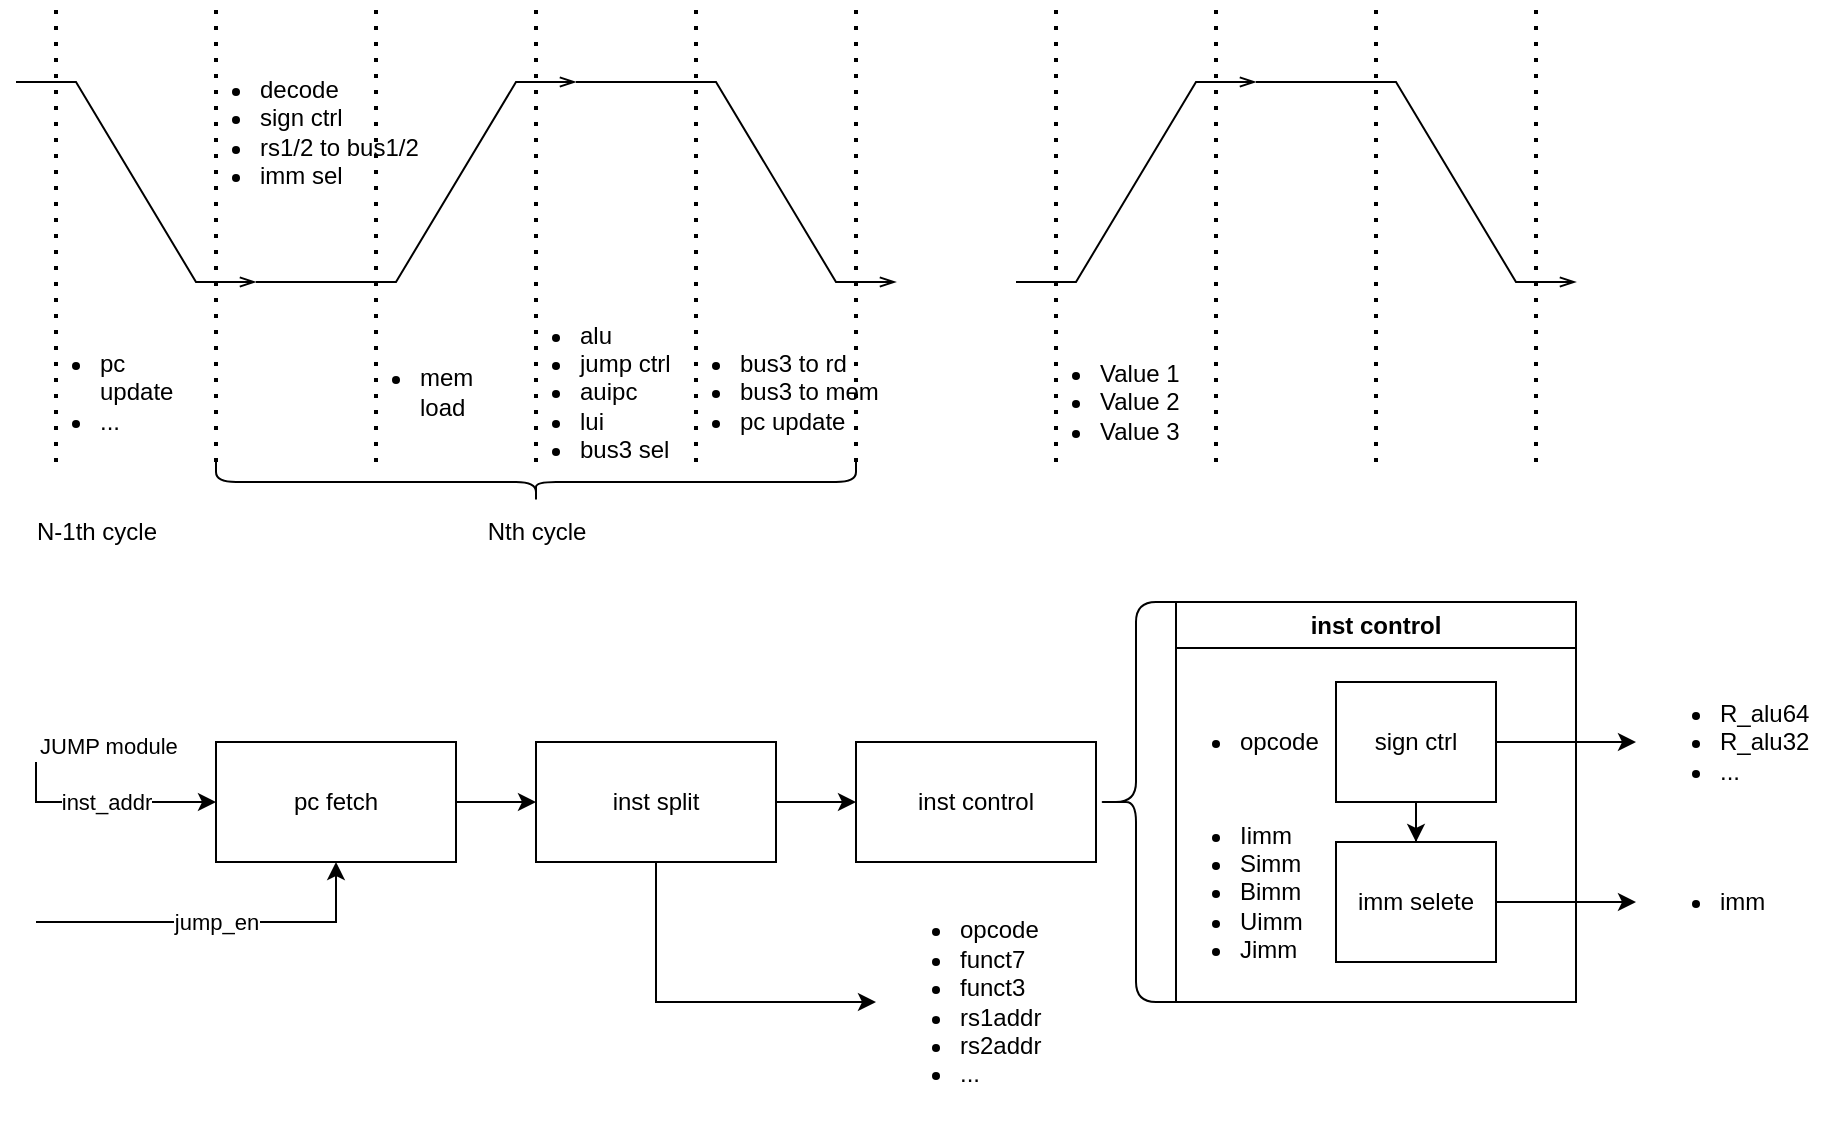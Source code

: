 <mxfile version="21.6.2" type="github" pages="3">
  <diagram name="all" id="90a13364-a465-7bf4-72fc-28e22215d7a0">
    <mxGraphModel dx="1434" dy="732" grid="1" gridSize="10" guides="1" tooltips="1" connect="1" arrows="1" fold="1" page="1" pageScale="1.5" pageWidth="1169" pageHeight="826" background="none" math="0" shadow="0">
      <root>
        <mxCell id="0" style=";html=1;" />
        <mxCell id="1" style=";html=1;" parent="0" />
        <mxCell id="IBjGQl41Eb35qvI7iTFf-52" value="" style="group" parent="1" vertex="1" connectable="0">
          <mxGeometry x="30" y="320" width="900" height="260" as="geometry" />
        </mxCell>
        <mxCell id="IBjGQl41Eb35qvI7iTFf-2" value="pc fetch" style="rounded=0;whiteSpace=wrap;html=1;" parent="IBjGQl41Eb35qvI7iTFf-52" vertex="1">
          <mxGeometry x="90" y="70" width="120" height="60" as="geometry" />
        </mxCell>
        <mxCell id="IBjGQl41Eb35qvI7iTFf-3" value="inst split" style="rounded=0;whiteSpace=wrap;html=1;" parent="IBjGQl41Eb35qvI7iTFf-52" vertex="1">
          <mxGeometry x="250" y="70" width="120" height="60" as="geometry" />
        </mxCell>
        <mxCell id="IBjGQl41Eb35qvI7iTFf-5" style="edgeStyle=orthogonalEdgeStyle;rounded=0;orthogonalLoop=1;jettySize=auto;html=1;exitX=1;exitY=0.5;exitDx=0;exitDy=0;entryX=0;entryY=0.5;entryDx=0;entryDy=0;" parent="IBjGQl41Eb35qvI7iTFf-52" source="IBjGQl41Eb35qvI7iTFf-2" target="IBjGQl41Eb35qvI7iTFf-3" edge="1">
          <mxGeometry relative="1" as="geometry" />
        </mxCell>
        <mxCell id="IBjGQl41Eb35qvI7iTFf-4" value="inst control" style="rounded=0;whiteSpace=wrap;html=1;" parent="IBjGQl41Eb35qvI7iTFf-52" vertex="1">
          <mxGeometry x="410" y="70" width="120" height="60" as="geometry" />
        </mxCell>
        <mxCell id="IBjGQl41Eb35qvI7iTFf-6" style="edgeStyle=orthogonalEdgeStyle;rounded=0;orthogonalLoop=1;jettySize=auto;html=1;exitX=1;exitY=0.5;exitDx=0;exitDy=0;entryX=0;entryY=0.5;entryDx=0;entryDy=0;" parent="IBjGQl41Eb35qvI7iTFf-52" source="IBjGQl41Eb35qvI7iTFf-3" target="IBjGQl41Eb35qvI7iTFf-4" edge="1">
          <mxGeometry relative="1" as="geometry" />
        </mxCell>
        <mxCell id="IBjGQl41Eb35qvI7iTFf-8" value="inst control" style="swimlane;whiteSpace=wrap;html=1;" parent="IBjGQl41Eb35qvI7iTFf-52" vertex="1">
          <mxGeometry x="570" width="200" height="200" as="geometry" />
        </mxCell>
        <mxCell id="IBjGQl41Eb35qvI7iTFf-18" style="edgeStyle=orthogonalEdgeStyle;rounded=0;orthogonalLoop=1;jettySize=auto;html=1;exitX=0.5;exitY=1;exitDx=0;exitDy=0;" parent="IBjGQl41Eb35qvI7iTFf-8" source="IBjGQl41Eb35qvI7iTFf-10" target="IBjGQl41Eb35qvI7iTFf-11" edge="1">
          <mxGeometry relative="1" as="geometry" />
        </mxCell>
        <mxCell id="IBjGQl41Eb35qvI7iTFf-10" value="sign ctrl" style="rounded=0;whiteSpace=wrap;html=1;" parent="IBjGQl41Eb35qvI7iTFf-8" vertex="1">
          <mxGeometry x="80" y="40" width="80" height="60" as="geometry" />
        </mxCell>
        <mxCell id="IBjGQl41Eb35qvI7iTFf-11" value="imm selete" style="rounded=0;whiteSpace=wrap;html=1;" parent="IBjGQl41Eb35qvI7iTFf-8" vertex="1">
          <mxGeometry x="80" y="120" width="80" height="60" as="geometry" />
        </mxCell>
        <mxCell id="IBjGQl41Eb35qvI7iTFf-16" value="&lt;ul&gt;&lt;li&gt;opcode&lt;/li&gt;&lt;/ul&gt;" style="text;strokeColor=none;fillColor=none;html=1;whiteSpace=wrap;verticalAlign=middle;overflow=hidden;" parent="IBjGQl41Eb35qvI7iTFf-8" vertex="1">
          <mxGeometry x="-10" y="30" width="100" height="80" as="geometry" />
        </mxCell>
        <mxCell id="IBjGQl41Eb35qvI7iTFf-17" value="&lt;ul&gt;&lt;li&gt;Iimm&lt;/li&gt;&lt;li&gt;Simm&lt;/li&gt;&lt;li&gt;Bimm&lt;/li&gt;&lt;li&gt;Uimm&lt;/li&gt;&lt;li&gt;Jimm&lt;/li&gt;&lt;/ul&gt;" style="text;strokeColor=none;fillColor=none;html=1;whiteSpace=wrap;verticalAlign=middle;overflow=hidden;" parent="IBjGQl41Eb35qvI7iTFf-8" vertex="1">
          <mxGeometry x="-10" y="90" width="100" height="110" as="geometry" />
        </mxCell>
        <mxCell id="IBjGQl41Eb35qvI7iTFf-9" value="" style="shape=curlyBracket;whiteSpace=wrap;html=1;rounded=1;labelPosition=left;verticalLabelPosition=middle;align=right;verticalAlign=middle;" parent="IBjGQl41Eb35qvI7iTFf-52" vertex="1">
          <mxGeometry x="530" width="40" height="200" as="geometry" />
        </mxCell>
        <mxCell id="IBjGQl41Eb35qvI7iTFf-12" value="&lt;ul&gt;&lt;li&gt;R_alu64&lt;/li&gt;&lt;li&gt;R_alu32&lt;/li&gt;&lt;li&gt;...&lt;/li&gt;&lt;/ul&gt;" style="text;strokeColor=none;fillColor=none;html=1;whiteSpace=wrap;verticalAlign=middle;overflow=hidden;" parent="IBjGQl41Eb35qvI7iTFf-52" vertex="1">
          <mxGeometry x="800" y="30" width="100" height="80" as="geometry" />
        </mxCell>
        <mxCell id="IBjGQl41Eb35qvI7iTFf-13" style="edgeStyle=orthogonalEdgeStyle;rounded=0;orthogonalLoop=1;jettySize=auto;html=1;exitX=1;exitY=0.5;exitDx=0;exitDy=0;entryX=0;entryY=0.5;entryDx=0;entryDy=0;" parent="IBjGQl41Eb35qvI7iTFf-52" source="IBjGQl41Eb35qvI7iTFf-10" target="IBjGQl41Eb35qvI7iTFf-12" edge="1">
          <mxGeometry relative="1" as="geometry" />
        </mxCell>
        <mxCell id="IBjGQl41Eb35qvI7iTFf-14" value="&lt;ul&gt;&lt;li&gt;imm&lt;/li&gt;&lt;/ul&gt;" style="text;strokeColor=none;fillColor=none;html=1;whiteSpace=wrap;verticalAlign=middle;overflow=hidden;" parent="IBjGQl41Eb35qvI7iTFf-52" vertex="1">
          <mxGeometry x="800" y="110" width="100" height="80" as="geometry" />
        </mxCell>
        <mxCell id="IBjGQl41Eb35qvI7iTFf-15" style="edgeStyle=orthogonalEdgeStyle;rounded=0;orthogonalLoop=1;jettySize=auto;html=1;exitX=1;exitY=0.5;exitDx=0;exitDy=0;" parent="IBjGQl41Eb35qvI7iTFf-52" source="IBjGQl41Eb35qvI7iTFf-11" target="IBjGQl41Eb35qvI7iTFf-14" edge="1">
          <mxGeometry relative="1" as="geometry" />
        </mxCell>
        <mxCell id="IBjGQl41Eb35qvI7iTFf-19" value="" style="endArrow=classic;html=1;rounded=0;entryX=0;entryY=0.5;entryDx=0;entryDy=0;" parent="IBjGQl41Eb35qvI7iTFf-52" target="IBjGQl41Eb35qvI7iTFf-2" edge="1">
          <mxGeometry relative="1" as="geometry">
            <mxPoint y="80" as="sourcePoint" />
            <mxPoint x="110" y="20" as="targetPoint" />
            <Array as="points">
              <mxPoint y="100" />
            </Array>
          </mxGeometry>
        </mxCell>
        <mxCell id="IBjGQl41Eb35qvI7iTFf-20" value="inst_addr" style="edgeLabel;resizable=0;html=1;align=center;verticalAlign=middle;" parent="IBjGQl41Eb35qvI7iTFf-19" connectable="0" vertex="1">
          <mxGeometry relative="1" as="geometry" />
        </mxCell>
        <mxCell id="IBjGQl41Eb35qvI7iTFf-21" value="JUMP module" style="edgeLabel;resizable=0;html=1;align=left;verticalAlign=bottom;" parent="IBjGQl41Eb35qvI7iTFf-19" connectable="0" vertex="1">
          <mxGeometry x="-1" relative="1" as="geometry" />
        </mxCell>
        <mxCell id="IBjGQl41Eb35qvI7iTFf-23" value="" style="endArrow=classic;html=1;rounded=0;entryX=0.5;entryY=1;entryDx=0;entryDy=0;" parent="IBjGQl41Eb35qvI7iTFf-52" target="IBjGQl41Eb35qvI7iTFf-2" edge="1">
          <mxGeometry relative="1" as="geometry">
            <mxPoint y="160" as="sourcePoint" />
            <mxPoint x="40" y="129" as="targetPoint" />
            <Array as="points">
              <mxPoint x="150" y="160" />
            </Array>
          </mxGeometry>
        </mxCell>
        <mxCell id="IBjGQl41Eb35qvI7iTFf-24" value="jump_en" style="edgeLabel;resizable=0;html=1;align=center;verticalAlign=middle;" parent="IBjGQl41Eb35qvI7iTFf-23" connectable="0" vertex="1">
          <mxGeometry relative="1" as="geometry" />
        </mxCell>
        <mxCell id="IBjGQl41Eb35qvI7iTFf-26" value="&lt;ul&gt;&lt;li&gt;opcode&lt;/li&gt;&lt;li&gt;funct7&lt;/li&gt;&lt;li&gt;funct3&lt;/li&gt;&lt;li&gt;rs1addr&lt;/li&gt;&lt;li&gt;rs2addr&lt;/li&gt;&lt;li&gt;...&lt;/li&gt;&lt;/ul&gt;" style="text;strokeColor=none;fillColor=none;html=1;whiteSpace=wrap;verticalAlign=middle;overflow=hidden;" parent="IBjGQl41Eb35qvI7iTFf-52" vertex="1">
          <mxGeometry x="420" y="140" width="100" height="120" as="geometry" />
        </mxCell>
        <mxCell id="IBjGQl41Eb35qvI7iTFf-28" style="edgeStyle=orthogonalEdgeStyle;rounded=0;orthogonalLoop=1;jettySize=auto;html=1;exitX=0.5;exitY=1;exitDx=0;exitDy=0;entryX=0;entryY=0.5;entryDx=0;entryDy=0;" parent="IBjGQl41Eb35qvI7iTFf-52" source="IBjGQl41Eb35qvI7iTFf-3" target="IBjGQl41Eb35qvI7iTFf-26" edge="1">
          <mxGeometry relative="1" as="geometry" />
        </mxCell>
        <mxCell id="IBjGQl41Eb35qvI7iTFf-81" value="" style="group" parent="1" vertex="1" connectable="0">
          <mxGeometry x="20" y="20" width="450" height="280" as="geometry" />
        </mxCell>
        <mxCell id="IBjGQl41Eb35qvI7iTFf-57" value="" style="edgeStyle=entityRelationEdgeStyle;fontSize=12;html=1;endArrow=openThin;endFill=0;rounded=0;" parent="IBjGQl41Eb35qvI7iTFf-81" edge="1">
          <mxGeometry width="100" height="100" relative="1" as="geometry">
            <mxPoint x="160" y="140" as="sourcePoint" />
            <mxPoint x="280" y="40" as="targetPoint" />
          </mxGeometry>
        </mxCell>
        <mxCell id="IBjGQl41Eb35qvI7iTFf-58" value="" style="endArrow=none;html=1;rounded=0;" parent="IBjGQl41Eb35qvI7iTFf-81" edge="1">
          <mxGeometry width="50" height="50" relative="1" as="geometry">
            <mxPoint x="280" y="40" as="sourcePoint" />
            <mxPoint x="320" y="40" as="targetPoint" />
          </mxGeometry>
        </mxCell>
        <mxCell id="IBjGQl41Eb35qvI7iTFf-59" value="" style="edgeStyle=entityRelationEdgeStyle;fontSize=12;html=1;endArrow=openThin;endFill=0;rounded=0;" parent="IBjGQl41Eb35qvI7iTFf-81" edge="1">
          <mxGeometry width="100" height="100" relative="1" as="geometry">
            <mxPoint x="320" y="40" as="sourcePoint" />
            <mxPoint x="440" y="140" as="targetPoint" />
            <Array as="points">
              <mxPoint x="380" y="80" />
            </Array>
          </mxGeometry>
        </mxCell>
        <mxCell id="IBjGQl41Eb35qvI7iTFf-64" value="" style="edgeStyle=entityRelationEdgeStyle;fontSize=12;html=1;endArrow=openThin;endFill=0;rounded=0;" parent="IBjGQl41Eb35qvI7iTFf-81" edge="1">
          <mxGeometry width="100" height="100" relative="1" as="geometry">
            <mxPoint y="40" as="sourcePoint" />
            <mxPoint x="120" y="140" as="targetPoint" />
            <Array as="points">
              <mxPoint x="100" y="80" />
            </Array>
          </mxGeometry>
        </mxCell>
        <mxCell id="IBjGQl41Eb35qvI7iTFf-65" value="" style="endArrow=none;html=1;rounded=0;" parent="IBjGQl41Eb35qvI7iTFf-81" edge="1">
          <mxGeometry width="50" height="50" relative="1" as="geometry">
            <mxPoint x="120" y="140" as="sourcePoint" />
            <mxPoint x="160" y="140" as="targetPoint" />
          </mxGeometry>
        </mxCell>
        <mxCell id="IBjGQl41Eb35qvI7iTFf-66" value="" style="endArrow=none;dashed=1;html=1;dashPattern=1 3;strokeWidth=2;rounded=0;" parent="IBjGQl41Eb35qvI7iTFf-81" edge="1">
          <mxGeometry width="50" height="50" relative="1" as="geometry">
            <mxPoint x="100" y="230" as="sourcePoint" />
            <mxPoint x="100" as="targetPoint" />
          </mxGeometry>
        </mxCell>
        <mxCell id="IBjGQl41Eb35qvI7iTFf-67" value="" style="endArrow=none;dashed=1;html=1;dashPattern=1 3;strokeWidth=2;rounded=0;" parent="IBjGQl41Eb35qvI7iTFf-81" edge="1">
          <mxGeometry width="50" height="50" relative="1" as="geometry">
            <mxPoint x="180" y="230" as="sourcePoint" />
            <mxPoint x="180" as="targetPoint" />
          </mxGeometry>
        </mxCell>
        <mxCell id="IBjGQl41Eb35qvI7iTFf-68" value="" style="endArrow=none;dashed=1;html=1;dashPattern=1 3;strokeWidth=2;rounded=0;" parent="IBjGQl41Eb35qvI7iTFf-81" edge="1">
          <mxGeometry width="50" height="50" relative="1" as="geometry">
            <mxPoint x="260" y="230" as="sourcePoint" />
            <mxPoint x="260" as="targetPoint" />
          </mxGeometry>
        </mxCell>
        <mxCell id="IBjGQl41Eb35qvI7iTFf-69" value="" style="endArrow=none;dashed=1;html=1;dashPattern=1 3;strokeWidth=2;rounded=0;" parent="IBjGQl41Eb35qvI7iTFf-81" edge="1">
          <mxGeometry width="50" height="50" relative="1" as="geometry">
            <mxPoint x="340" y="230" as="sourcePoint" />
            <mxPoint x="340" as="targetPoint" />
          </mxGeometry>
        </mxCell>
        <mxCell id="IBjGQl41Eb35qvI7iTFf-70" value="" style="endArrow=none;dashed=1;html=1;dashPattern=1 3;strokeWidth=2;rounded=0;" parent="IBjGQl41Eb35qvI7iTFf-81" edge="1">
          <mxGeometry width="50" height="50" relative="1" as="geometry">
            <mxPoint x="20" y="230" as="sourcePoint" />
            <mxPoint x="20" as="targetPoint" />
          </mxGeometry>
        </mxCell>
        <mxCell id="IBjGQl41Eb35qvI7iTFf-71" value="" style="endArrow=none;dashed=1;html=1;dashPattern=1 3;strokeWidth=2;rounded=0;" parent="IBjGQl41Eb35qvI7iTFf-81" edge="1">
          <mxGeometry width="50" height="50" relative="1" as="geometry">
            <mxPoint x="420" y="230" as="sourcePoint" />
            <mxPoint x="420" as="targetPoint" />
          </mxGeometry>
        </mxCell>
        <mxCell id="IBjGQl41Eb35qvI7iTFf-72" value="" style="shape=curlyBracket;whiteSpace=wrap;html=1;rounded=1;labelPosition=left;verticalLabelPosition=middle;align=right;verticalAlign=middle;rotation=-90;" parent="IBjGQl41Eb35qvI7iTFf-81" vertex="1">
          <mxGeometry x="250" y="80" width="20" height="320" as="geometry" />
        </mxCell>
        <mxCell id="IBjGQl41Eb35qvI7iTFf-73" value="Nth cycle" style="text;html=1;align=center;verticalAlign=middle;resizable=0;points=[];autosize=1;strokeColor=none;fillColor=none;" parent="IBjGQl41Eb35qvI7iTFf-81" vertex="1">
          <mxGeometry x="225" y="250" width="70" height="30" as="geometry" />
        </mxCell>
        <mxCell id="IBjGQl41Eb35qvI7iTFf-74" value="N-1th cycle" style="text;html=1;align=center;verticalAlign=middle;resizable=0;points=[];autosize=1;strokeColor=none;fillColor=none;" parent="IBjGQl41Eb35qvI7iTFf-81" vertex="1">
          <mxGeometry y="250" width="80" height="30" as="geometry" />
        </mxCell>
        <mxCell id="IBjGQl41Eb35qvI7iTFf-75" value="&lt;ul&gt;&lt;li&gt;pc update&lt;/li&gt;&lt;li&gt;...&lt;/li&gt;&lt;/ul&gt;" style="text;strokeColor=none;fillColor=none;html=1;whiteSpace=wrap;verticalAlign=middle;overflow=hidden;" parent="IBjGQl41Eb35qvI7iTFf-81" vertex="1">
          <mxGeometry y="140" width="90" height="110" as="geometry" />
        </mxCell>
        <mxCell id="IBjGQl41Eb35qvI7iTFf-77" value="&lt;ul&gt;&lt;li&gt;decode&lt;/li&gt;&lt;li&gt;sign ctrl&lt;/li&gt;&lt;li&gt;rs1/2 to bus1/2&lt;/li&gt;&lt;li&gt;imm sel&lt;/li&gt;&lt;/ul&gt;" style="text;strokeColor=none;fillColor=none;html=1;whiteSpace=wrap;verticalAlign=middle;overflow=hidden;" parent="IBjGQl41Eb35qvI7iTFf-81" vertex="1">
          <mxGeometry x="80" width="130" height="130" as="geometry" />
        </mxCell>
        <mxCell id="IBjGQl41Eb35qvI7iTFf-78" value="&lt;ul&gt;&lt;li&gt;mem load&lt;/li&gt;&lt;/ul&gt;" style="text;strokeColor=none;fillColor=none;html=1;whiteSpace=wrap;verticalAlign=middle;overflow=hidden;" parent="IBjGQl41Eb35qvI7iTFf-81" vertex="1">
          <mxGeometry x="160" y="140" width="90" height="110" as="geometry" />
        </mxCell>
        <mxCell id="IBjGQl41Eb35qvI7iTFf-79" value="&lt;ul&gt;&lt;li&gt;alu&lt;/li&gt;&lt;li&gt;jump ctrl&lt;/li&gt;&lt;li&gt;auipc&lt;/li&gt;&lt;li&gt;lui&lt;/li&gt;&lt;li&gt;bus3 sel&lt;/li&gt;&lt;/ul&gt;" style="text;strokeColor=none;fillColor=none;html=1;whiteSpace=wrap;verticalAlign=middle;overflow=hidden;" parent="IBjGQl41Eb35qvI7iTFf-81" vertex="1">
          <mxGeometry x="240" y="140" width="90" height="110" as="geometry" />
        </mxCell>
        <mxCell id="IBjGQl41Eb35qvI7iTFf-80" value="&lt;ul&gt;&lt;li&gt;bus3 to rd&lt;/li&gt;&lt;li&gt;bus3 to mem&lt;/li&gt;&lt;li&gt;pc update&lt;/li&gt;&lt;/ul&gt;" style="text;strokeColor=none;fillColor=none;html=1;whiteSpace=wrap;verticalAlign=middle;overflow=hidden;" parent="IBjGQl41Eb35qvI7iTFf-81" vertex="1">
          <mxGeometry x="320" y="140" width="130" height="110" as="geometry" />
        </mxCell>
        <mxCell id="fJmznXT5xlql2WbCjLqW-1" value="" style="edgeStyle=entityRelationEdgeStyle;fontSize=12;html=1;endArrow=openThin;endFill=0;rounded=0;" edge="1" parent="1">
          <mxGeometry width="100" height="100" relative="1" as="geometry">
            <mxPoint x="520" y="160" as="sourcePoint" />
            <mxPoint x="640" y="60" as="targetPoint" />
          </mxGeometry>
        </mxCell>
        <mxCell id="fJmznXT5xlql2WbCjLqW-2" value="" style="endArrow=none;html=1;rounded=0;" edge="1" parent="1">
          <mxGeometry width="50" height="50" relative="1" as="geometry">
            <mxPoint x="640" y="60" as="sourcePoint" />
            <mxPoint x="680" y="60" as="targetPoint" />
          </mxGeometry>
        </mxCell>
        <mxCell id="fJmznXT5xlql2WbCjLqW-3" value="" style="edgeStyle=entityRelationEdgeStyle;fontSize=12;html=1;endArrow=openThin;endFill=0;rounded=0;" edge="1" parent="1">
          <mxGeometry width="100" height="100" relative="1" as="geometry">
            <mxPoint x="680" y="60" as="sourcePoint" />
            <mxPoint x="800" y="160" as="targetPoint" />
            <Array as="points">
              <mxPoint x="740" y="100" />
            </Array>
          </mxGeometry>
        </mxCell>
        <mxCell id="fJmznXT5xlql2WbCjLqW-4" value="" style="endArrow=none;dashed=1;html=1;dashPattern=1 3;strokeWidth=2;rounded=0;" edge="1" parent="1">
          <mxGeometry width="50" height="50" relative="1" as="geometry">
            <mxPoint x="540" y="250" as="sourcePoint" />
            <mxPoint x="540" y="20" as="targetPoint" />
          </mxGeometry>
        </mxCell>
        <mxCell id="fJmznXT5xlql2WbCjLqW-5" value="" style="endArrow=none;dashed=1;html=1;dashPattern=1 3;strokeWidth=2;rounded=0;" edge="1" parent="1">
          <mxGeometry width="50" height="50" relative="1" as="geometry">
            <mxPoint x="620" y="250" as="sourcePoint" />
            <mxPoint x="620" y="20" as="targetPoint" />
          </mxGeometry>
        </mxCell>
        <mxCell id="fJmznXT5xlql2WbCjLqW-6" value="" style="endArrow=none;dashed=1;html=1;dashPattern=1 3;strokeWidth=2;rounded=0;" edge="1" parent="1">
          <mxGeometry width="50" height="50" relative="1" as="geometry">
            <mxPoint x="700" y="250" as="sourcePoint" />
            <mxPoint x="700" y="20" as="targetPoint" />
          </mxGeometry>
        </mxCell>
        <mxCell id="fJmznXT5xlql2WbCjLqW-7" value="" style="endArrow=none;dashed=1;html=1;dashPattern=1 3;strokeWidth=2;rounded=0;" edge="1" parent="1">
          <mxGeometry width="50" height="50" relative="1" as="geometry">
            <mxPoint x="780" y="250" as="sourcePoint" />
            <mxPoint x="780" y="20" as="targetPoint" />
          </mxGeometry>
        </mxCell>
        <mxCell id="fJmznXT5xlql2WbCjLqW-8" value="&lt;ul&gt;&lt;li&gt;Value 1&lt;/li&gt;&lt;li&gt;Value 2&lt;/li&gt;&lt;li&gt;Value 3&lt;/li&gt;&lt;/ul&gt;" style="text;strokeColor=none;fillColor=none;html=1;whiteSpace=wrap;verticalAlign=middle;overflow=hidden;" vertex="1" parent="1">
          <mxGeometry x="520" y="180" width="100" height="80" as="geometry" />
        </mxCell>
      </root>
    </mxGraphModel>
  </diagram>
  <diagram id="xsDZxIZqjy4o5GkEVKXY" name="cycle">
    <mxGraphModel dx="1434" dy="732" grid="1" gridSize="10" guides="1" tooltips="1" connect="1" arrows="1" fold="1" page="1" pageScale="1" pageWidth="827" pageHeight="1169" math="0" shadow="0">
      <root>
        <mxCell id="0" />
        <mxCell id="1" parent="0" />
        <mxCell id="kqz_AR--rFRj53nuLRnA-1" value="" style="group" parent="1" vertex="1" connectable="0">
          <mxGeometry x="20" y="20" width="450" height="280" as="geometry" />
        </mxCell>
        <mxCell id="kqz_AR--rFRj53nuLRnA-2" value="" style="edgeStyle=entityRelationEdgeStyle;fontSize=12;html=1;endArrow=openThin;endFill=0;rounded=0;" parent="kqz_AR--rFRj53nuLRnA-1" edge="1">
          <mxGeometry width="100" height="100" relative="1" as="geometry">
            <mxPoint x="160" y="140" as="sourcePoint" />
            <mxPoint x="280" y="40" as="targetPoint" />
          </mxGeometry>
        </mxCell>
        <mxCell id="kqz_AR--rFRj53nuLRnA-3" value="" style="endArrow=none;html=1;rounded=0;" parent="kqz_AR--rFRj53nuLRnA-1" edge="1">
          <mxGeometry width="50" height="50" relative="1" as="geometry">
            <mxPoint x="280" y="40" as="sourcePoint" />
            <mxPoint x="320" y="40" as="targetPoint" />
          </mxGeometry>
        </mxCell>
        <mxCell id="kqz_AR--rFRj53nuLRnA-4" value="" style="edgeStyle=entityRelationEdgeStyle;fontSize=12;html=1;endArrow=openThin;endFill=0;rounded=0;" parent="kqz_AR--rFRj53nuLRnA-1" edge="1">
          <mxGeometry width="100" height="100" relative="1" as="geometry">
            <mxPoint x="320" y="40" as="sourcePoint" />
            <mxPoint x="440" y="140" as="targetPoint" />
            <Array as="points">
              <mxPoint x="380" y="80" />
            </Array>
          </mxGeometry>
        </mxCell>
        <mxCell id="kqz_AR--rFRj53nuLRnA-5" value="" style="edgeStyle=entityRelationEdgeStyle;fontSize=12;html=1;endArrow=openThin;endFill=0;rounded=0;" parent="kqz_AR--rFRj53nuLRnA-1" edge="1">
          <mxGeometry width="100" height="100" relative="1" as="geometry">
            <mxPoint y="40" as="sourcePoint" />
            <mxPoint x="120" y="140" as="targetPoint" />
            <Array as="points">
              <mxPoint x="100" y="80" />
            </Array>
          </mxGeometry>
        </mxCell>
        <mxCell id="kqz_AR--rFRj53nuLRnA-6" value="" style="endArrow=none;html=1;rounded=0;" parent="kqz_AR--rFRj53nuLRnA-1" edge="1">
          <mxGeometry width="50" height="50" relative="1" as="geometry">
            <mxPoint x="120" y="140" as="sourcePoint" />
            <mxPoint x="160" y="140" as="targetPoint" />
          </mxGeometry>
        </mxCell>
        <mxCell id="kqz_AR--rFRj53nuLRnA-7" value="" style="endArrow=none;dashed=1;html=1;dashPattern=1 3;strokeWidth=2;rounded=0;" parent="kqz_AR--rFRj53nuLRnA-1" edge="1">
          <mxGeometry width="50" height="50" relative="1" as="geometry">
            <mxPoint x="100" y="230" as="sourcePoint" />
            <mxPoint x="100" as="targetPoint" />
          </mxGeometry>
        </mxCell>
        <mxCell id="kqz_AR--rFRj53nuLRnA-8" value="" style="endArrow=none;dashed=1;html=1;dashPattern=1 3;strokeWidth=2;rounded=0;" parent="kqz_AR--rFRj53nuLRnA-1" edge="1">
          <mxGeometry width="50" height="50" relative="1" as="geometry">
            <mxPoint x="180" y="230" as="sourcePoint" />
            <mxPoint x="180" as="targetPoint" />
          </mxGeometry>
        </mxCell>
        <mxCell id="kqz_AR--rFRj53nuLRnA-9" value="" style="endArrow=none;dashed=1;html=1;dashPattern=1 3;strokeWidth=2;rounded=0;" parent="kqz_AR--rFRj53nuLRnA-1" edge="1">
          <mxGeometry width="50" height="50" relative="1" as="geometry">
            <mxPoint x="260" y="230" as="sourcePoint" />
            <mxPoint x="260" as="targetPoint" />
          </mxGeometry>
        </mxCell>
        <mxCell id="kqz_AR--rFRj53nuLRnA-10" value="" style="endArrow=none;dashed=1;html=1;dashPattern=1 3;strokeWidth=2;rounded=0;" parent="kqz_AR--rFRj53nuLRnA-1" edge="1">
          <mxGeometry width="50" height="50" relative="1" as="geometry">
            <mxPoint x="340" y="230" as="sourcePoint" />
            <mxPoint x="340" as="targetPoint" />
          </mxGeometry>
        </mxCell>
        <mxCell id="kqz_AR--rFRj53nuLRnA-11" value="" style="endArrow=none;dashed=1;html=1;dashPattern=1 3;strokeWidth=2;rounded=0;" parent="kqz_AR--rFRj53nuLRnA-1" edge="1">
          <mxGeometry width="50" height="50" relative="1" as="geometry">
            <mxPoint x="20" y="230" as="sourcePoint" />
            <mxPoint x="20" as="targetPoint" />
          </mxGeometry>
        </mxCell>
        <mxCell id="kqz_AR--rFRj53nuLRnA-12" value="" style="endArrow=none;dashed=1;html=1;dashPattern=1 3;strokeWidth=2;rounded=0;" parent="kqz_AR--rFRj53nuLRnA-1" edge="1">
          <mxGeometry width="50" height="50" relative="1" as="geometry">
            <mxPoint x="420" y="230" as="sourcePoint" />
            <mxPoint x="420" as="targetPoint" />
          </mxGeometry>
        </mxCell>
        <mxCell id="kqz_AR--rFRj53nuLRnA-13" value="" style="shape=curlyBracket;whiteSpace=wrap;html=1;rounded=1;labelPosition=left;verticalLabelPosition=middle;align=right;verticalAlign=middle;rotation=-90;" parent="kqz_AR--rFRj53nuLRnA-1" vertex="1">
          <mxGeometry x="250" y="80" width="20" height="320" as="geometry" />
        </mxCell>
        <mxCell id="kqz_AR--rFRj53nuLRnA-14" value="Nth cycle" style="text;html=1;align=center;verticalAlign=middle;resizable=0;points=[];autosize=1;strokeColor=none;fillColor=none;" parent="kqz_AR--rFRj53nuLRnA-1" vertex="1">
          <mxGeometry x="225" y="250" width="70" height="30" as="geometry" />
        </mxCell>
        <mxCell id="kqz_AR--rFRj53nuLRnA-15" value="N-1th cycle" style="text;html=1;align=center;verticalAlign=middle;resizable=0;points=[];autosize=1;strokeColor=none;fillColor=none;" parent="kqz_AR--rFRj53nuLRnA-1" vertex="1">
          <mxGeometry y="250" width="80" height="30" as="geometry" />
        </mxCell>
        <mxCell id="kqz_AR--rFRj53nuLRnA-16" value="&lt;ul&gt;&lt;li&gt;pc update&lt;/li&gt;&lt;li&gt;...&lt;/li&gt;&lt;/ul&gt;" style="text;strokeColor=none;fillColor=none;html=1;whiteSpace=wrap;verticalAlign=middle;overflow=hidden;" parent="kqz_AR--rFRj53nuLRnA-1" vertex="1">
          <mxGeometry y="140" width="90" height="110" as="geometry" />
        </mxCell>
        <mxCell id="kqz_AR--rFRj53nuLRnA-17" value="&lt;ul&gt;&lt;li&gt;decode&lt;/li&gt;&lt;li&gt;sign ctrl&lt;/li&gt;&lt;li&gt;rs1/2 to bus1/2&lt;/li&gt;&lt;li&gt;imm sel&lt;/li&gt;&lt;/ul&gt;" style="text;strokeColor=none;fillColor=none;html=1;whiteSpace=wrap;verticalAlign=middle;overflow=hidden;" parent="kqz_AR--rFRj53nuLRnA-1" vertex="1">
          <mxGeometry x="80" width="130" height="130" as="geometry" />
        </mxCell>
        <mxCell id="kqz_AR--rFRj53nuLRnA-18" value="&lt;ul&gt;&lt;li&gt;mem load&lt;/li&gt;&lt;/ul&gt;" style="text;strokeColor=none;fillColor=none;html=1;whiteSpace=wrap;verticalAlign=middle;overflow=hidden;" parent="kqz_AR--rFRj53nuLRnA-1" vertex="1">
          <mxGeometry x="160" y="140" width="90" height="110" as="geometry" />
        </mxCell>
        <mxCell id="kqz_AR--rFRj53nuLRnA-19" value="&lt;ul&gt;&lt;li&gt;alu&lt;/li&gt;&lt;li&gt;jump ctrl&lt;/li&gt;&lt;li&gt;auipc&lt;/li&gt;&lt;li&gt;lui&lt;/li&gt;&lt;li&gt;bus3 sel&lt;/li&gt;&lt;/ul&gt;" style="text;strokeColor=none;fillColor=none;html=1;whiteSpace=wrap;verticalAlign=middle;overflow=hidden;" parent="kqz_AR--rFRj53nuLRnA-1" vertex="1">
          <mxGeometry x="240" y="140" width="90" height="110" as="geometry" />
        </mxCell>
        <mxCell id="kqz_AR--rFRj53nuLRnA-20" value="&lt;ul&gt;&lt;li&gt;bus3 to rd&lt;/li&gt;&lt;li&gt;bus3 to mem&lt;/li&gt;&lt;li&gt;pc update&lt;/li&gt;&lt;/ul&gt;" style="text;strokeColor=none;fillColor=none;html=1;whiteSpace=wrap;verticalAlign=middle;overflow=hidden;" parent="kqz_AR--rFRj53nuLRnA-1" vertex="1">
          <mxGeometry x="320" y="140" width="130" height="110" as="geometry" />
        </mxCell>
      </root>
    </mxGraphModel>
  </diagram>
  <diagram id="lpnaXNYQdgH-ghkbZLfU" name="fetch and decode">
    <mxGraphModel dx="1434" dy="732" grid="1" gridSize="10" guides="1" tooltips="1" connect="1" arrows="1" fold="1" page="1" pageScale="1" pageWidth="827" pageHeight="1169" math="0" shadow="0">
      <root>
        <mxCell id="0" />
        <mxCell id="1" parent="0" />
        <mxCell id="pL0a3mDwRMK3D2uByhX--1" value="" style="group" parent="1" vertex="1" connectable="0">
          <mxGeometry x="30" y="320" width="900" height="260" as="geometry" />
        </mxCell>
        <mxCell id="pL0a3mDwRMK3D2uByhX--2" value="pc fetch" style="rounded=0;whiteSpace=wrap;html=1;" parent="pL0a3mDwRMK3D2uByhX--1" vertex="1">
          <mxGeometry x="90" y="70" width="120" height="60" as="geometry" />
        </mxCell>
        <mxCell id="pL0a3mDwRMK3D2uByhX--3" value="inst split" style="rounded=0;whiteSpace=wrap;html=1;" parent="pL0a3mDwRMK3D2uByhX--1" vertex="1">
          <mxGeometry x="250" y="70" width="120" height="60" as="geometry" />
        </mxCell>
        <mxCell id="pL0a3mDwRMK3D2uByhX--4" style="edgeStyle=orthogonalEdgeStyle;rounded=0;orthogonalLoop=1;jettySize=auto;html=1;exitX=1;exitY=0.5;exitDx=0;exitDy=0;entryX=0;entryY=0.5;entryDx=0;entryDy=0;" parent="pL0a3mDwRMK3D2uByhX--1" source="pL0a3mDwRMK3D2uByhX--2" target="pL0a3mDwRMK3D2uByhX--3" edge="1">
          <mxGeometry relative="1" as="geometry" />
        </mxCell>
        <mxCell id="pL0a3mDwRMK3D2uByhX--5" value="inst control" style="rounded=0;whiteSpace=wrap;html=1;" parent="pL0a3mDwRMK3D2uByhX--1" vertex="1">
          <mxGeometry x="410" y="70" width="120" height="60" as="geometry" />
        </mxCell>
        <mxCell id="pL0a3mDwRMK3D2uByhX--6" style="edgeStyle=orthogonalEdgeStyle;rounded=0;orthogonalLoop=1;jettySize=auto;html=1;exitX=1;exitY=0.5;exitDx=0;exitDy=0;entryX=0;entryY=0.5;entryDx=0;entryDy=0;" parent="pL0a3mDwRMK3D2uByhX--1" source="pL0a3mDwRMK3D2uByhX--3" target="pL0a3mDwRMK3D2uByhX--5" edge="1">
          <mxGeometry relative="1" as="geometry" />
        </mxCell>
        <mxCell id="pL0a3mDwRMK3D2uByhX--7" value="inst control" style="swimlane;whiteSpace=wrap;html=1;" parent="pL0a3mDwRMK3D2uByhX--1" vertex="1">
          <mxGeometry x="570" width="200" height="200" as="geometry" />
        </mxCell>
        <mxCell id="pL0a3mDwRMK3D2uByhX--8" style="edgeStyle=orthogonalEdgeStyle;rounded=0;orthogonalLoop=1;jettySize=auto;html=1;exitX=0.5;exitY=1;exitDx=0;exitDy=0;" parent="pL0a3mDwRMK3D2uByhX--7" source="pL0a3mDwRMK3D2uByhX--9" target="pL0a3mDwRMK3D2uByhX--10" edge="1">
          <mxGeometry relative="1" as="geometry" />
        </mxCell>
        <mxCell id="pL0a3mDwRMK3D2uByhX--9" value="sign ctrl" style="rounded=0;whiteSpace=wrap;html=1;" parent="pL0a3mDwRMK3D2uByhX--7" vertex="1">
          <mxGeometry x="80" y="40" width="80" height="60" as="geometry" />
        </mxCell>
        <mxCell id="pL0a3mDwRMK3D2uByhX--10" value="imm selete" style="rounded=0;whiteSpace=wrap;html=1;" parent="pL0a3mDwRMK3D2uByhX--7" vertex="1">
          <mxGeometry x="80" y="120" width="80" height="60" as="geometry" />
        </mxCell>
        <mxCell id="pL0a3mDwRMK3D2uByhX--11" value="&lt;ul&gt;&lt;li&gt;opcode&lt;/li&gt;&lt;/ul&gt;" style="text;strokeColor=none;fillColor=none;html=1;whiteSpace=wrap;verticalAlign=middle;overflow=hidden;" parent="pL0a3mDwRMK3D2uByhX--7" vertex="1">
          <mxGeometry x="-10" y="30" width="100" height="80" as="geometry" />
        </mxCell>
        <mxCell id="pL0a3mDwRMK3D2uByhX--12" value="&lt;ul&gt;&lt;li&gt;Iimm&lt;/li&gt;&lt;li&gt;Simm&lt;/li&gt;&lt;li&gt;Bimm&lt;/li&gt;&lt;li&gt;Uimm&lt;/li&gt;&lt;li&gt;Jimm&lt;/li&gt;&lt;/ul&gt;" style="text;strokeColor=none;fillColor=none;html=1;whiteSpace=wrap;verticalAlign=middle;overflow=hidden;" parent="pL0a3mDwRMK3D2uByhX--7" vertex="1">
          <mxGeometry x="-10" y="100" width="100" height="90" as="geometry" />
        </mxCell>
        <mxCell id="pL0a3mDwRMK3D2uByhX--13" value="" style="shape=curlyBracket;whiteSpace=wrap;html=1;rounded=1;labelPosition=left;verticalLabelPosition=middle;align=right;verticalAlign=middle;" parent="pL0a3mDwRMK3D2uByhX--1" vertex="1">
          <mxGeometry x="530" width="40" height="200" as="geometry" />
        </mxCell>
        <mxCell id="pL0a3mDwRMK3D2uByhX--14" value="&lt;ul&gt;&lt;li&gt;R_alu64&lt;/li&gt;&lt;li&gt;R_alu32&lt;/li&gt;&lt;li&gt;...&lt;/li&gt;&lt;/ul&gt;" style="text;strokeColor=none;fillColor=none;html=1;whiteSpace=wrap;verticalAlign=middle;overflow=hidden;" parent="pL0a3mDwRMK3D2uByhX--1" vertex="1">
          <mxGeometry x="800" y="30" width="100" height="80" as="geometry" />
        </mxCell>
        <mxCell id="pL0a3mDwRMK3D2uByhX--15" style="edgeStyle=orthogonalEdgeStyle;rounded=0;orthogonalLoop=1;jettySize=auto;html=1;exitX=1;exitY=0.5;exitDx=0;exitDy=0;entryX=0;entryY=0.5;entryDx=0;entryDy=0;" parent="pL0a3mDwRMK3D2uByhX--1" source="pL0a3mDwRMK3D2uByhX--9" target="pL0a3mDwRMK3D2uByhX--14" edge="1">
          <mxGeometry relative="1" as="geometry" />
        </mxCell>
        <mxCell id="pL0a3mDwRMK3D2uByhX--16" value="&lt;ul&gt;&lt;li&gt;imm&lt;/li&gt;&lt;/ul&gt;" style="text;strokeColor=none;fillColor=none;html=1;whiteSpace=wrap;verticalAlign=middle;overflow=hidden;" parent="pL0a3mDwRMK3D2uByhX--1" vertex="1">
          <mxGeometry x="800" y="110" width="100" height="80" as="geometry" />
        </mxCell>
        <mxCell id="pL0a3mDwRMK3D2uByhX--17" style="edgeStyle=orthogonalEdgeStyle;rounded=0;orthogonalLoop=1;jettySize=auto;html=1;exitX=1;exitY=0.5;exitDx=0;exitDy=0;" parent="pL0a3mDwRMK3D2uByhX--1" source="pL0a3mDwRMK3D2uByhX--10" target="pL0a3mDwRMK3D2uByhX--16" edge="1">
          <mxGeometry relative="1" as="geometry" />
        </mxCell>
        <mxCell id="pL0a3mDwRMK3D2uByhX--18" value="" style="endArrow=classic;html=1;rounded=0;entryX=0;entryY=0.5;entryDx=0;entryDy=0;" parent="pL0a3mDwRMK3D2uByhX--1" target="pL0a3mDwRMK3D2uByhX--2" edge="1">
          <mxGeometry relative="1" as="geometry">
            <mxPoint y="80" as="sourcePoint" />
            <mxPoint x="110" y="20" as="targetPoint" />
            <Array as="points">
              <mxPoint y="100" />
            </Array>
          </mxGeometry>
        </mxCell>
        <mxCell id="pL0a3mDwRMK3D2uByhX--19" value="inst_addr" style="edgeLabel;resizable=0;html=1;align=center;verticalAlign=middle;" parent="pL0a3mDwRMK3D2uByhX--18" connectable="0" vertex="1">
          <mxGeometry relative="1" as="geometry" />
        </mxCell>
        <mxCell id="pL0a3mDwRMK3D2uByhX--20" value="JUMP module" style="edgeLabel;resizable=0;html=1;align=left;verticalAlign=bottom;" parent="pL0a3mDwRMK3D2uByhX--18" connectable="0" vertex="1">
          <mxGeometry x="-1" relative="1" as="geometry" />
        </mxCell>
        <mxCell id="pL0a3mDwRMK3D2uByhX--21" value="" style="endArrow=classic;html=1;rounded=0;entryX=0.5;entryY=1;entryDx=0;entryDy=0;" parent="pL0a3mDwRMK3D2uByhX--1" target="pL0a3mDwRMK3D2uByhX--2" edge="1">
          <mxGeometry relative="1" as="geometry">
            <mxPoint y="160" as="sourcePoint" />
            <mxPoint x="40" y="129" as="targetPoint" />
            <Array as="points">
              <mxPoint x="150" y="160" />
            </Array>
          </mxGeometry>
        </mxCell>
        <mxCell id="pL0a3mDwRMK3D2uByhX--22" value="jump_en" style="edgeLabel;resizable=0;html=1;align=center;verticalAlign=middle;" parent="pL0a3mDwRMK3D2uByhX--21" connectable="0" vertex="1">
          <mxGeometry relative="1" as="geometry" />
        </mxCell>
        <mxCell id="pL0a3mDwRMK3D2uByhX--23" value="&lt;ul&gt;&lt;li&gt;opcode&lt;/li&gt;&lt;li&gt;funct7&lt;/li&gt;&lt;li&gt;funct3&lt;/li&gt;&lt;li&gt;rs1addr&lt;/li&gt;&lt;li&gt;rs2addr&lt;/li&gt;&lt;li&gt;...&lt;/li&gt;&lt;/ul&gt;" style="text;strokeColor=none;fillColor=none;html=1;whiteSpace=wrap;verticalAlign=middle;overflow=hidden;" parent="pL0a3mDwRMK3D2uByhX--1" vertex="1">
          <mxGeometry x="420" y="140" width="100" height="120" as="geometry" />
        </mxCell>
        <mxCell id="pL0a3mDwRMK3D2uByhX--24" style="edgeStyle=orthogonalEdgeStyle;rounded=0;orthogonalLoop=1;jettySize=auto;html=1;exitX=0.5;exitY=1;exitDx=0;exitDy=0;entryX=0;entryY=0.5;entryDx=0;entryDy=0;" parent="pL0a3mDwRMK3D2uByhX--1" source="pL0a3mDwRMK3D2uByhX--3" target="pL0a3mDwRMK3D2uByhX--23" edge="1">
          <mxGeometry relative="1" as="geometry" />
        </mxCell>
      </root>
    </mxGraphModel>
  </diagram>
</mxfile>
